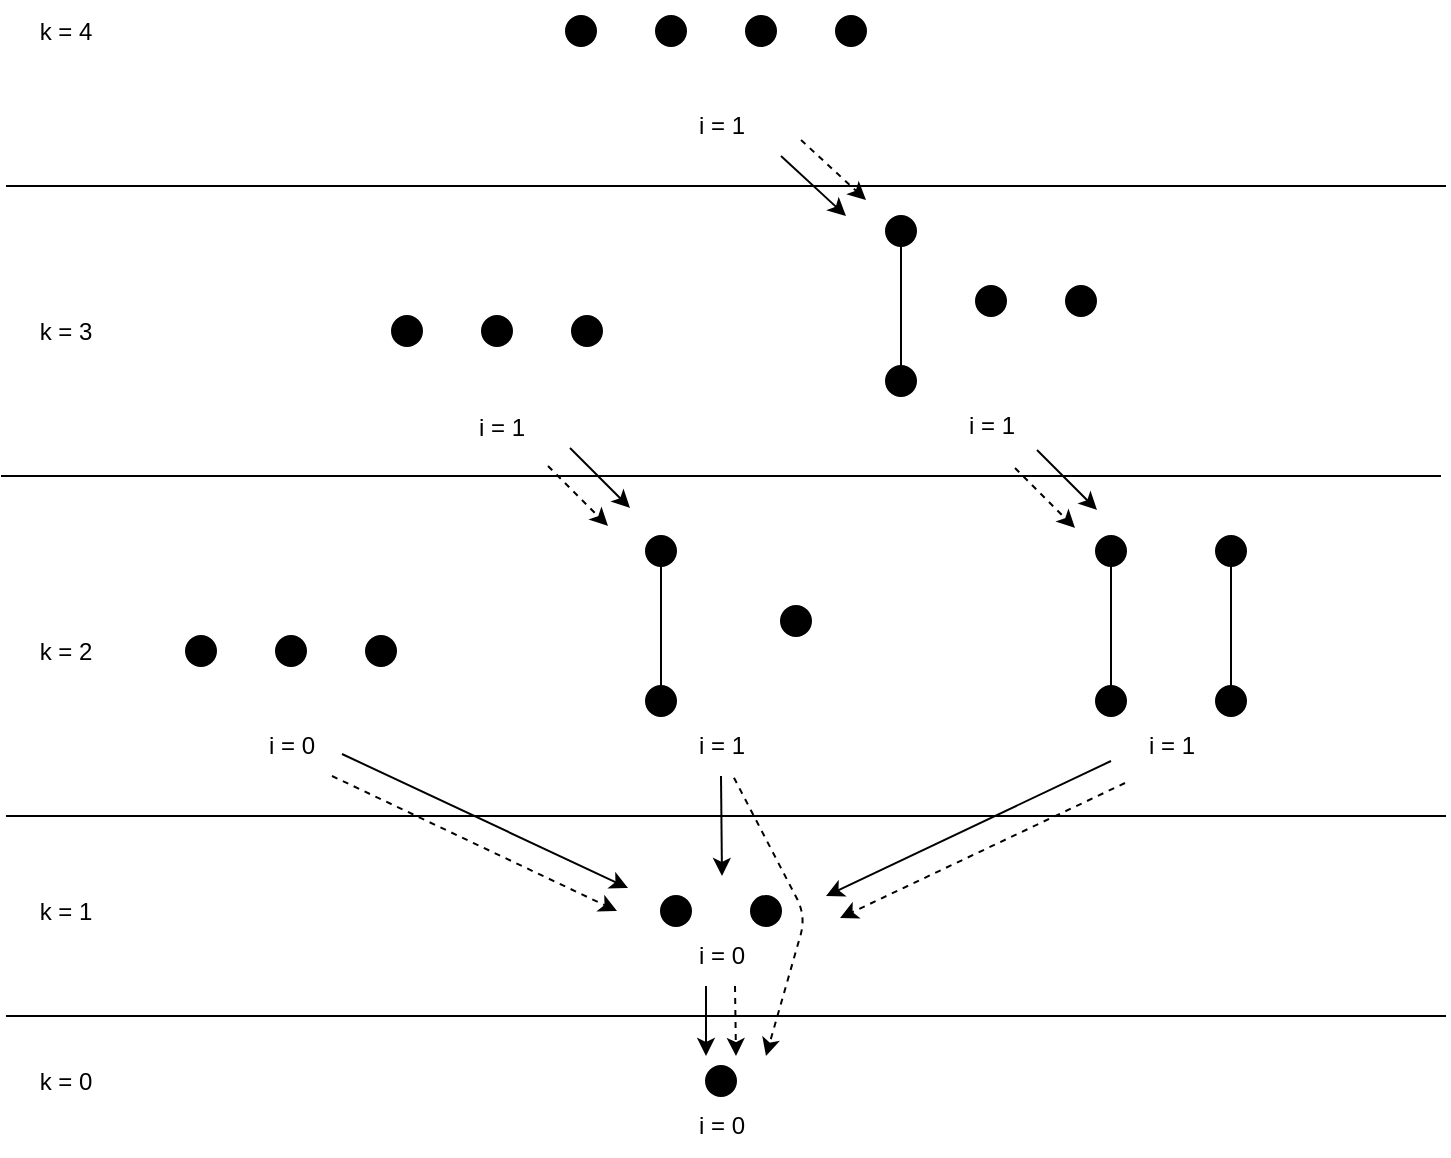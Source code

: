 <mxfile version="24.4.0" type="device">
  <diagram id="IKs-HJXDsRrYgf6DWsiw" name="Page-1">
    <mxGraphModel dx="1605" dy="893" grid="1" gridSize="10" guides="1" tooltips="1" connect="1" arrows="1" fold="1" page="1" pageScale="1" pageWidth="850" pageHeight="1100" math="0" shadow="0">
      <root>
        <mxCell id="0" />
        <mxCell id="1" parent="0" />
        <mxCell id="7" value="" style="ellipse;whiteSpace=wrap;html=1;aspect=fixed;fillStyle=auto;strokeColor=#000000;fillColor=#000000;" parent="1" vertex="1">
          <mxGeometry x="430" y="1025" width="15" height="15" as="geometry" />
        </mxCell>
        <mxCell id="8" value="i = 0" style="text;html=1;align=center;verticalAlign=middle;whiteSpace=wrap;rounded=0;strokeColor=none;" parent="1" vertex="1">
          <mxGeometry x="407.5" y="1040" width="60" height="30" as="geometry" />
        </mxCell>
        <mxCell id="10" value="" style="ellipse;whiteSpace=wrap;html=1;aspect=fixed;strokeColor=#000000;fillStyle=auto;fillColor=#000000;" parent="1" vertex="1">
          <mxGeometry x="407.5" y="940" width="15" height="15" as="geometry" />
        </mxCell>
        <mxCell id="11" value="i = 0" style="text;html=1;align=center;verticalAlign=middle;whiteSpace=wrap;rounded=0;strokeColor=none;" parent="1" vertex="1">
          <mxGeometry x="407.5" y="955" width="60" height="30" as="geometry" />
        </mxCell>
        <mxCell id="12" value="" style="ellipse;whiteSpace=wrap;html=1;aspect=fixed;strokeColor=#000000;fillStyle=auto;fillColor=#000000;" parent="1" vertex="1">
          <mxGeometry x="452.5" y="940" width="15" height="15" as="geometry" />
        </mxCell>
        <mxCell id="14" value="" style="endArrow=none;html=1;strokeColor=#000000;" parent="1" edge="1">
          <mxGeometry width="50" height="50" relative="1" as="geometry">
            <mxPoint x="80" y="900" as="sourcePoint" />
            <mxPoint x="800" y="900" as="targetPoint" />
          </mxGeometry>
        </mxCell>
        <mxCell id="15" value="k = 0" style="text;html=1;align=center;verticalAlign=middle;whiteSpace=wrap;rounded=0;strokeColor=none;" parent="1" vertex="1">
          <mxGeometry x="80" y="1017.5" width="60" height="30" as="geometry" />
        </mxCell>
        <mxCell id="16" value="k = 1" style="text;html=1;align=center;verticalAlign=middle;whiteSpace=wrap;rounded=0;strokeColor=none;" parent="1" vertex="1">
          <mxGeometry x="80" y="932.5" width="60" height="30" as="geometry" />
        </mxCell>
        <mxCell id="18" value="" style="endArrow=none;html=1;strokeColor=#000000;" parent="1" edge="1">
          <mxGeometry width="50" height="50" relative="1" as="geometry">
            <mxPoint x="80" y="1000" as="sourcePoint" />
            <mxPoint x="800" y="1000" as="targetPoint" />
          </mxGeometry>
        </mxCell>
        <mxCell id="23" value="" style="ellipse;whiteSpace=wrap;html=1;aspect=fixed;strokeColor=#000000;fillStyle=auto;fillColor=#000000;" parent="1" vertex="1">
          <mxGeometry x="170" y="810" width="15" height="15" as="geometry" />
        </mxCell>
        <mxCell id="24" value="i = 0" style="text;html=1;align=center;verticalAlign=middle;whiteSpace=wrap;rounded=0;strokeColor=none;" parent="1" vertex="1">
          <mxGeometry x="192.5" y="850" width="60" height="30" as="geometry" />
        </mxCell>
        <mxCell id="25" value="" style="ellipse;whiteSpace=wrap;html=1;aspect=fixed;strokeColor=#000000;fillStyle=auto;fillColor=#000000;" parent="1" vertex="1">
          <mxGeometry x="260" y="810" width="15" height="15" as="geometry" />
        </mxCell>
        <mxCell id="26" value="" style="ellipse;whiteSpace=wrap;html=1;aspect=fixed;strokeColor=#000000;fillStyle=auto;fillColor=#000000;" parent="1" vertex="1">
          <mxGeometry x="400" y="835" width="15" height="15" as="geometry" />
        </mxCell>
        <mxCell id="27" value="i = 1" style="text;html=1;align=center;verticalAlign=middle;whiteSpace=wrap;rounded=0;strokeColor=none;" parent="1" vertex="1">
          <mxGeometry x="407.5" y="850" width="60" height="30" as="geometry" />
        </mxCell>
        <mxCell id="28" value="" style="ellipse;whiteSpace=wrap;html=1;aspect=fixed;strokeColor=#000000;fillStyle=auto;fillColor=#000000;" parent="1" vertex="1">
          <mxGeometry x="467.5" y="795" width="15" height="15" as="geometry" />
        </mxCell>
        <mxCell id="29" value="" style="ellipse;whiteSpace=wrap;html=1;aspect=fixed;strokeColor=#000000;fillStyle=auto;fillColor=#000000;" parent="1" vertex="1">
          <mxGeometry x="625" y="835" width="15" height="15" as="geometry" />
        </mxCell>
        <mxCell id="30" value="i = 1" style="text;html=1;align=center;verticalAlign=middle;whiteSpace=wrap;rounded=0;strokeColor=none;" parent="1" vertex="1">
          <mxGeometry x="632.5" y="850" width="60" height="30" as="geometry" />
        </mxCell>
        <mxCell id="31" value="" style="ellipse;whiteSpace=wrap;html=1;aspect=fixed;strokeColor=#000000;fillStyle=auto;fillColor=#000000;" parent="1" vertex="1">
          <mxGeometry x="685" y="835" width="15" height="15" as="geometry" />
        </mxCell>
        <mxCell id="32" value="" style="ellipse;whiteSpace=wrap;html=1;aspect=fixed;strokeColor=#000000;fillStyle=auto;fillColor=#000000;" parent="1" vertex="1">
          <mxGeometry x="215" y="810" width="15" height="15" as="geometry" />
        </mxCell>
        <mxCell id="33" value="" style="ellipse;whiteSpace=wrap;html=1;aspect=fixed;strokeColor=#000000;fillStyle=auto;fillColor=#000000;" parent="1" vertex="1">
          <mxGeometry x="400" y="760" width="15" height="15" as="geometry" />
        </mxCell>
        <mxCell id="34" value="" style="endArrow=none;html=1;entryX=0.5;entryY=1;entryDx=0;entryDy=0;exitX=0.5;exitY=0;exitDx=0;exitDy=0;strokeColor=#000000;" parent="1" source="26" target="33" edge="1">
          <mxGeometry width="50" height="50" relative="1" as="geometry">
            <mxPoint x="402.5" y="920" as="sourcePoint" />
            <mxPoint x="452.5" y="870" as="targetPoint" />
          </mxGeometry>
        </mxCell>
        <mxCell id="35" value="" style="ellipse;whiteSpace=wrap;html=1;aspect=fixed;strokeColor=#000000;fillStyle=auto;fillColor=#000000;" parent="1" vertex="1">
          <mxGeometry x="625" y="760" width="15" height="15" as="geometry" />
        </mxCell>
        <mxCell id="36" value="" style="ellipse;whiteSpace=wrap;html=1;aspect=fixed;strokeColor=#000000;fillStyle=auto;fillColor=#000000;" parent="1" vertex="1">
          <mxGeometry x="685" y="760" width="15" height="15" as="geometry" />
        </mxCell>
        <mxCell id="37" value="" style="endArrow=none;html=1;entryX=0.5;entryY=1;entryDx=0;entryDy=0;exitX=0.5;exitY=0;exitDx=0;exitDy=0;strokeColor=#000000;" parent="1" source="29" target="35" edge="1">
          <mxGeometry width="50" height="50" relative="1" as="geometry">
            <mxPoint x="590" y="840" as="sourcePoint" />
            <mxPoint x="640" y="790" as="targetPoint" />
          </mxGeometry>
        </mxCell>
        <mxCell id="38" value="" style="endArrow=none;html=1;exitX=0.5;exitY=1;exitDx=0;exitDy=0;entryX=0.5;entryY=0;entryDx=0;entryDy=0;strokeColor=#000000;" parent="1" source="36" target="31" edge="1">
          <mxGeometry width="50" height="50" relative="1" as="geometry">
            <mxPoint x="590" y="840" as="sourcePoint" />
            <mxPoint x="640" y="790" as="targetPoint" />
          </mxGeometry>
        </mxCell>
        <mxCell id="40" value="" style="endArrow=none;html=1;strokeColor=#000000;" parent="1" edge="1">
          <mxGeometry width="50" height="50" relative="1" as="geometry">
            <mxPoint x="77.5" y="730" as="sourcePoint" />
            <mxPoint x="797.5" y="730" as="targetPoint" />
          </mxGeometry>
        </mxCell>
        <mxCell id="41" value="k = 2" style="text;html=1;align=center;verticalAlign=middle;whiteSpace=wrap;rounded=0;strokeColor=none;" parent="1" vertex="1">
          <mxGeometry x="80" y="802.5" width="60" height="30" as="geometry" />
        </mxCell>
        <mxCell id="42" value="" style="ellipse;whiteSpace=wrap;html=1;aspect=fixed;strokeColor=#000000;fillColor=#000000;" parent="1" vertex="1">
          <mxGeometry x="273" y="650" width="15" height="15" as="geometry" />
        </mxCell>
        <mxCell id="43" value="i = 1" style="text;html=1;align=center;verticalAlign=middle;whiteSpace=wrap;rounded=0;strokeColor=none;" parent="1" vertex="1">
          <mxGeometry x="297.5" y="691" width="60" height="30" as="geometry" />
        </mxCell>
        <mxCell id="44" value="" style="ellipse;whiteSpace=wrap;html=1;aspect=fixed;strokeColor=#000000;fillColor=#000000;" parent="1" vertex="1">
          <mxGeometry x="363" y="650" width="15" height="15" as="geometry" />
        </mxCell>
        <mxCell id="45" value="" style="ellipse;whiteSpace=wrap;html=1;aspect=fixed;strokeColor=#000000;fillColor=#000000;" parent="1" vertex="1">
          <mxGeometry x="318" y="650" width="15" height="15" as="geometry" />
        </mxCell>
        <mxCell id="46" value="" style="ellipse;whiteSpace=wrap;html=1;aspect=fixed;strokeColor=#000000;fillColor=#000000;" parent="1" vertex="1">
          <mxGeometry x="520" y="675" width="15" height="15" as="geometry" />
        </mxCell>
        <mxCell id="47" value="i = 1" style="text;html=1;align=center;verticalAlign=middle;whiteSpace=wrap;rounded=0;strokeColor=none;" parent="1" vertex="1">
          <mxGeometry x="542.5" y="690" width="60" height="30" as="geometry" />
        </mxCell>
        <mxCell id="48" value="" style="ellipse;whiteSpace=wrap;html=1;aspect=fixed;strokeColor=#000000;fillColor=#000000;" parent="1" vertex="1">
          <mxGeometry x="610" y="635" width="15" height="15" as="geometry" />
        </mxCell>
        <mxCell id="49" value="" style="ellipse;whiteSpace=wrap;html=1;aspect=fixed;strokeColor=#000000;fillColor=#000000;" parent="1" vertex="1">
          <mxGeometry x="565" y="635" width="15" height="15" as="geometry" />
        </mxCell>
        <mxCell id="50" value="" style="ellipse;whiteSpace=wrap;html=1;aspect=fixed;strokeColor=#000000;fillColor=#000000;" parent="1" vertex="1">
          <mxGeometry x="520" y="600" width="15" height="15" as="geometry" />
        </mxCell>
        <mxCell id="52" value="" style="endArrow=none;html=1;entryX=0.5;entryY=1;entryDx=0;entryDy=0;exitX=0.5;exitY=0;exitDx=0;exitDy=0;strokeColor=#000000;" parent="1" source="46" target="50" edge="1">
          <mxGeometry width="50" height="50" relative="1" as="geometry">
            <mxPoint x="470" y="720" as="sourcePoint" />
            <mxPoint x="520" y="670" as="targetPoint" />
          </mxGeometry>
        </mxCell>
        <mxCell id="53" value="" style="ellipse;whiteSpace=wrap;html=1;aspect=fixed;strokeColor=#000000;fillColor=#000000;" parent="1" vertex="1">
          <mxGeometry x="360" y="500" width="15" height="15" as="geometry" />
        </mxCell>
        <mxCell id="54" value="i = 1" style="text;html=1;align=center;verticalAlign=middle;whiteSpace=wrap;rounded=0;strokeColor=none;" parent="1" vertex="1">
          <mxGeometry x="407.5" y="540" width="60" height="30" as="geometry" />
        </mxCell>
        <mxCell id="55" value="" style="ellipse;whiteSpace=wrap;html=1;aspect=fixed;strokeColor=#000000;fillColor=#000000;" parent="1" vertex="1">
          <mxGeometry x="450" y="500" width="15" height="15" as="geometry" />
        </mxCell>
        <mxCell id="56" value="" style="ellipse;whiteSpace=wrap;html=1;aspect=fixed;strokeColor=#000000;fillColor=#000000;" parent="1" vertex="1">
          <mxGeometry x="405" y="500" width="15" height="15" as="geometry" />
        </mxCell>
        <mxCell id="57" value="" style="endArrow=none;html=1;strokeColor=#000000;" parent="1" edge="1">
          <mxGeometry width="50" height="50" relative="1" as="geometry">
            <mxPoint x="80" y="585" as="sourcePoint" />
            <mxPoint x="800" y="585" as="targetPoint" />
          </mxGeometry>
        </mxCell>
        <mxCell id="58" value="k = 3" style="text;html=1;align=center;verticalAlign=middle;whiteSpace=wrap;rounded=0;strokeColor=none;" parent="1" vertex="1">
          <mxGeometry x="80" y="642.5" width="60" height="30" as="geometry" />
        </mxCell>
        <mxCell id="59" value="k = 4" style="text;html=1;align=center;verticalAlign=middle;whiteSpace=wrap;rounded=0;strokeColor=none;" parent="1" vertex="1">
          <mxGeometry x="80" y="492.5" width="60" height="30" as="geometry" />
        </mxCell>
        <mxCell id="61" value="" style="ellipse;whiteSpace=wrap;html=1;aspect=fixed;strokeColor=#000000;fillColor=#000000;" parent="1" vertex="1">
          <mxGeometry x="495" y="500" width="15" height="15" as="geometry" />
        </mxCell>
        <mxCell id="62" value="" style="endArrow=classic;html=1;exitX=1;exitY=1;exitDx=0;exitDy=0;startSize=3;" parent="1" source="54" edge="1">
          <mxGeometry width="50" height="50" relative="1" as="geometry">
            <mxPoint x="500" y="600" as="sourcePoint" />
            <mxPoint x="500" y="600" as="targetPoint" />
          </mxGeometry>
        </mxCell>
        <mxCell id="63" value="" style="endArrow=classic;html=1;" parent="1" edge="1">
          <mxGeometry width="50" height="50" relative="1" as="geometry">
            <mxPoint x="362" y="716" as="sourcePoint" />
            <mxPoint x="392" y="746" as="targetPoint" />
          </mxGeometry>
        </mxCell>
        <mxCell id="66" value="" style="endArrow=classic;html=1;exitX=0.5;exitY=1;exitDx=0;exitDy=0;" parent="1" source="27" edge="1">
          <mxGeometry width="50" height="50" relative="1" as="geometry">
            <mxPoint x="437.5" y="925" as="sourcePoint" />
            <mxPoint x="438" y="930" as="targetPoint" />
          </mxGeometry>
        </mxCell>
        <mxCell id="67" value="" style="endArrow=classic;html=1;exitX=0;exitY=0.75;exitDx=0;exitDy=0;" parent="1" source="30" edge="1">
          <mxGeometry width="50" height="50" relative="1" as="geometry">
            <mxPoint x="530" y="880" as="sourcePoint" />
            <mxPoint x="490" y="940" as="targetPoint" />
          </mxGeometry>
        </mxCell>
        <mxCell id="68" value="" style="endArrow=classic;html=1;exitX=0.375;exitY=1;exitDx=0;exitDy=0;exitPerimeter=0;" parent="1" source="11" edge="1">
          <mxGeometry width="50" height="50" relative="1" as="geometry">
            <mxPoint x="360" y="980" as="sourcePoint" />
            <mxPoint x="430" y="1020" as="targetPoint" />
          </mxGeometry>
        </mxCell>
        <mxCell id="69" value="" style="endArrow=classic;html=1;dashed=1;exitX=0.75;exitY=1;exitDx=0;exitDy=0;" parent="1" edge="1">
          <mxGeometry width="50" height="50" relative="1" as="geometry">
            <mxPoint x="444.5" y="985" as="sourcePoint" />
            <mxPoint x="445" y="1020" as="targetPoint" />
          </mxGeometry>
        </mxCell>
        <mxCell id="70" value="" style="endArrow=classic;html=1;dashed=1;exitX=0.608;exitY=1.029;exitDx=0;exitDy=0;exitPerimeter=0;" parent="1" source="27" edge="1">
          <mxGeometry width="50" height="50" relative="1" as="geometry">
            <mxPoint x="223.75" y="890" as="sourcePoint" />
            <mxPoint x="460" y="1020" as="targetPoint" />
            <Array as="points">
              <mxPoint x="480" y="950" />
            </Array>
          </mxGeometry>
        </mxCell>
        <mxCell id="72" value="" style="endArrow=classic;html=1;dashed=1;exitX=0;exitY=0.75;exitDx=0;exitDy=0;" parent="1" edge="1">
          <mxGeometry width="50" height="50" relative="1" as="geometry">
            <mxPoint x="639.5" y="883.5" as="sourcePoint" />
            <mxPoint x="497" y="951" as="targetPoint" />
          </mxGeometry>
        </mxCell>
        <mxCell id="74" value="" style="endArrow=classic;html=1;dashed=1;" parent="1" edge="1">
          <mxGeometry width="50" height="50" relative="1" as="geometry">
            <mxPoint x="351" y="725" as="sourcePoint" />
            <mxPoint x="381" y="755" as="targetPoint" />
          </mxGeometry>
        </mxCell>
        <mxCell id="75" value="" style="endArrow=classic;html=1;dashed=1;exitX=1;exitY=1;exitDx=0;exitDy=0;" parent="1" edge="1">
          <mxGeometry width="50" height="50" relative="1" as="geometry">
            <mxPoint x="477.5" y="562" as="sourcePoint" />
            <mxPoint x="510" y="592" as="targetPoint" />
          </mxGeometry>
        </mxCell>
        <mxCell id="3_0DPra0TCn6SdxwEZf6-77" value="" style="endArrow=classic;html=1;" edge="1" parent="1">
          <mxGeometry width="50" height="50" relative="1" as="geometry">
            <mxPoint x="595.5" y="717" as="sourcePoint" />
            <mxPoint x="625.5" y="747" as="targetPoint" />
          </mxGeometry>
        </mxCell>
        <mxCell id="3_0DPra0TCn6SdxwEZf6-78" value="" style="endArrow=classic;html=1;dashed=1;" edge="1" parent="1">
          <mxGeometry width="50" height="50" relative="1" as="geometry">
            <mxPoint x="584.5" y="726" as="sourcePoint" />
            <mxPoint x="614.5" y="756" as="targetPoint" />
          </mxGeometry>
        </mxCell>
        <mxCell id="3_0DPra0TCn6SdxwEZf6-81" value="" style="endArrow=classic;html=1;exitX=0;exitY=0.75;exitDx=0;exitDy=0;" edge="1" parent="1">
          <mxGeometry width="50" height="50" relative="1" as="geometry">
            <mxPoint x="248" y="869" as="sourcePoint" />
            <mxPoint x="391" y="936" as="targetPoint" />
          </mxGeometry>
        </mxCell>
        <mxCell id="3_0DPra0TCn6SdxwEZf6-82" value="" style="endArrow=classic;html=1;dashed=1;exitX=0;exitY=0.75;exitDx=0;exitDy=0;" edge="1" parent="1">
          <mxGeometry width="50" height="50" relative="1" as="geometry">
            <mxPoint x="243.0" y="880" as="sourcePoint" />
            <mxPoint x="385.5" y="947.5" as="targetPoint" />
          </mxGeometry>
        </mxCell>
      </root>
    </mxGraphModel>
  </diagram>
</mxfile>
